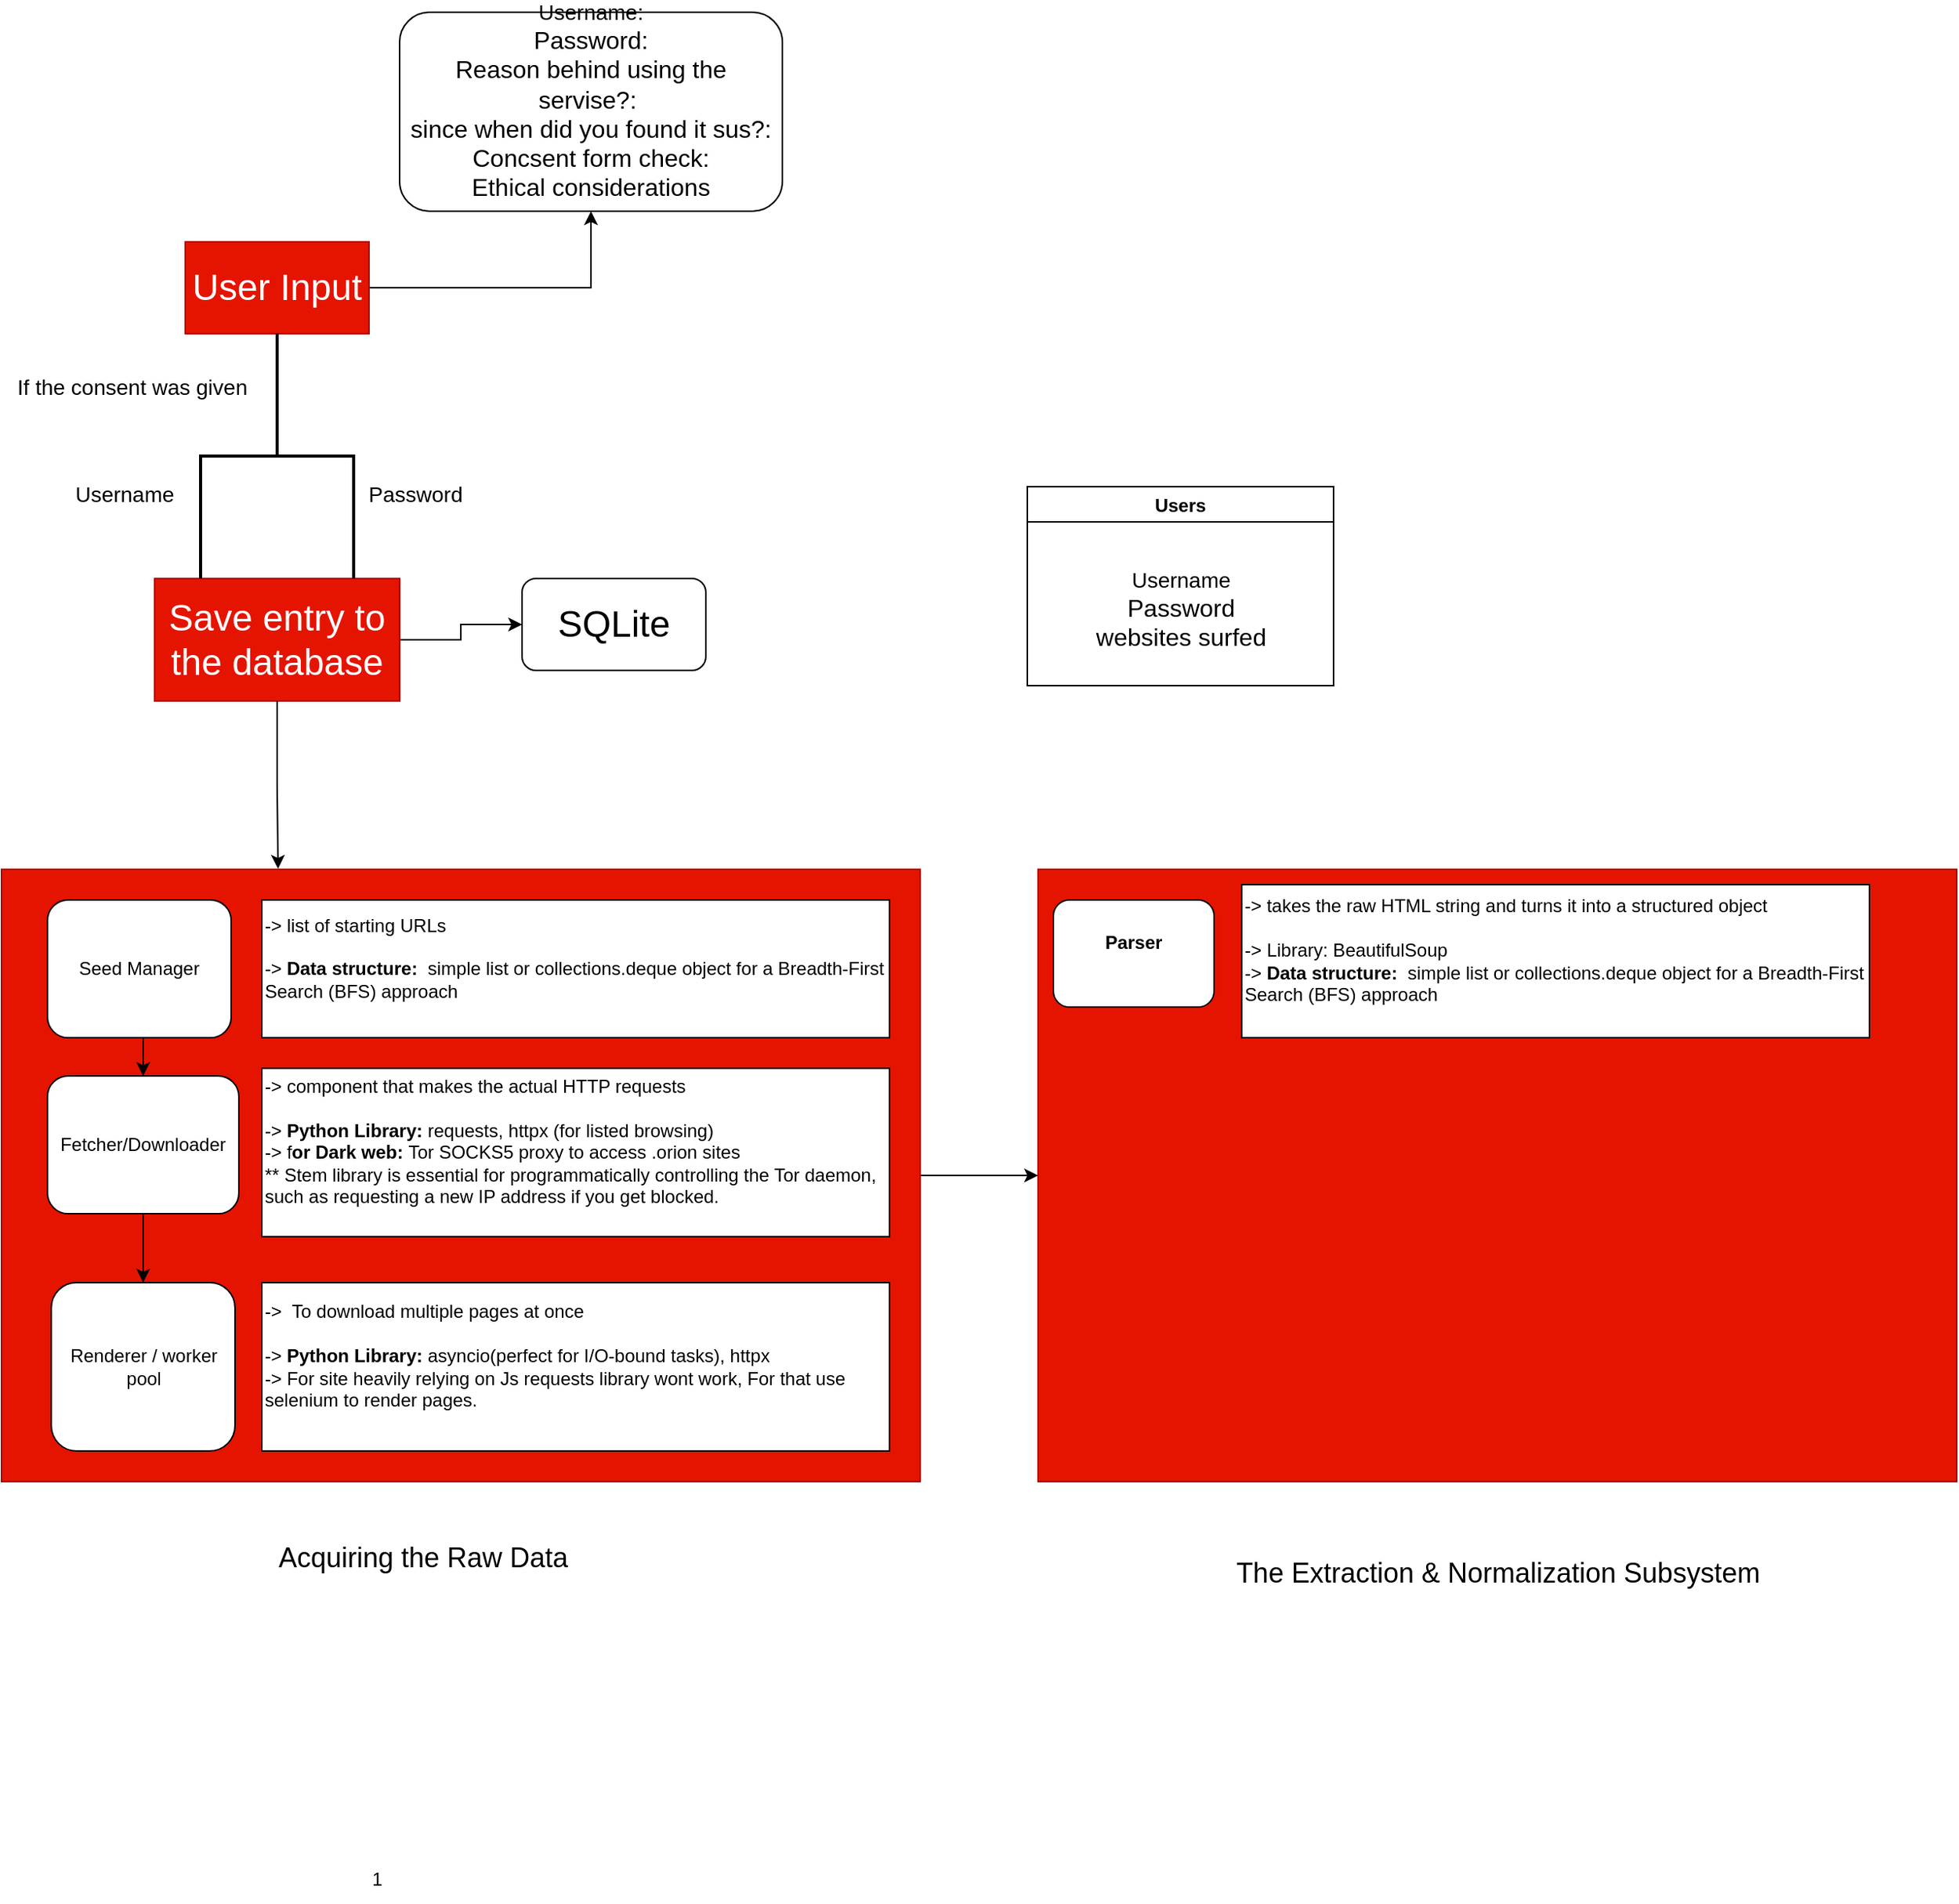 <mxfile version="28.2.5">
  <diagram name="Page-1" id="dfBdxsZxoFyjgKo16Wi0">
    <mxGraphModel dx="927" dy="1722" grid="1" gridSize="10" guides="1" tooltips="1" connect="1" arrows="1" fold="1" page="1" pageScale="1" pageWidth="827" pageHeight="1169" math="0" shadow="0">
      <root>
        <mxCell id="0" />
        <mxCell id="1" parent="0" />
        <mxCell id="cCdxv8Dc9Y3CUJkiHGjH-7" style="edgeStyle=orthogonalEdgeStyle;rounded=0;orthogonalLoop=1;jettySize=auto;html=1;entryX=0.5;entryY=1;entryDx=0;entryDy=0;" parent="1" source="cCdxv8Dc9Y3CUJkiHGjH-1" target="cCdxv8Dc9Y3CUJkiHGjH-6" edge="1">
          <mxGeometry relative="1" as="geometry" />
        </mxCell>
        <mxCell id="cCdxv8Dc9Y3CUJkiHGjH-1" value="&lt;font style=&quot;font-size: 24px;&quot;&gt;User Input&lt;/font&gt;" style="rounded=0;whiteSpace=wrap;html=1;fillColor=#e51400;fontColor=#ffffff;strokeColor=#B20000;" parent="1" vertex="1">
          <mxGeometry x="270" y="40" width="120" height="60" as="geometry" />
        </mxCell>
        <mxCell id="-1EunzjlYAiXuODHpeC--4" style="edgeStyle=orthogonalEdgeStyle;rounded=0;orthogonalLoop=1;jettySize=auto;html=1;exitX=1;exitY=0.5;exitDx=0;exitDy=0;entryX=0;entryY=0.5;entryDx=0;entryDy=0;" parent="1" source="cCdxv8Dc9Y3CUJkiHGjH-2" target="-1EunzjlYAiXuODHpeC--3" edge="1">
          <mxGeometry relative="1" as="geometry" />
        </mxCell>
        <mxCell id="cCdxv8Dc9Y3CUJkiHGjH-2" value="&lt;font style=&quot;font-size: 24px;&quot;&gt;Save entry to the database&lt;/font&gt;" style="rounded=0;whiteSpace=wrap;html=1;fillColor=#e51400;fontColor=#ffffff;strokeColor=#B20000;" parent="1" vertex="1">
          <mxGeometry x="250" y="260" width="160" height="80" as="geometry" />
        </mxCell>
        <mxCell id="cCdxv8Dc9Y3CUJkiHGjH-3" value="" style="strokeWidth=2;html=1;shape=mxgraph.flowchart.annotation_2;align=left;labelPosition=right;pointerEvents=1;direction=south;" parent="1" vertex="1">
          <mxGeometry x="280" y="100" width="100" height="160" as="geometry" />
        </mxCell>
        <mxCell id="cCdxv8Dc9Y3CUJkiHGjH-4" value="&lt;font style=&quot;font-size: 14px;&quot;&gt;Username&lt;/font&gt;" style="text;html=1;align=center;verticalAlign=middle;resizable=0;points=[];autosize=1;strokeColor=none;fillColor=none;" parent="1" vertex="1">
          <mxGeometry x="185" y="190" width="90" height="30" as="geometry" />
        </mxCell>
        <mxCell id="cCdxv8Dc9Y3CUJkiHGjH-5" value="&lt;font style=&quot;font-size: 14px;&quot;&gt;Password&lt;/font&gt;" style="text;html=1;align=center;verticalAlign=middle;resizable=0;points=[];autosize=1;strokeColor=none;fillColor=none;" parent="1" vertex="1">
          <mxGeometry x="380" y="190" width="80" height="30" as="geometry" />
        </mxCell>
        <mxCell id="cCdxv8Dc9Y3CUJkiHGjH-6" value="&lt;font style=&quot;font-size: 14px;&quot;&gt;Username:&lt;/font&gt;&lt;div&gt;&lt;font size=&quot;3&quot;&gt;Password:&lt;/font&gt;&lt;/div&gt;&lt;div&gt;&lt;font size=&quot;3&quot;&gt;Reason behind using the servise?:&lt;span style=&quot;background-color: transparent; color: light-dark(rgb(0, 0, 0), rgb(255, 255, 255));&quot;&gt;&amp;nbsp;&lt;/span&gt;&lt;/font&gt;&lt;/div&gt;&lt;div&gt;&lt;font size=&quot;3&quot;&gt;since when did you found it sus?:&lt;br&gt;Concsent form check:&lt;/font&gt;&lt;/div&gt;&lt;div&gt;&lt;font size=&quot;3&quot;&gt;Ethical considerations&lt;/font&gt;&lt;/div&gt;&lt;div&gt;&lt;br&gt;&lt;/div&gt;" style="rounded=1;whiteSpace=wrap;html=1;" parent="1" vertex="1">
          <mxGeometry x="410" y="-110" width="250" height="130" as="geometry" />
        </mxCell>
        <mxCell id="-1EunzjlYAiXuODHpeC--1" value="&lt;font style=&quot;font-size: 14px;&quot;&gt;If the consent was given&lt;/font&gt;" style="text;html=1;align=center;verticalAlign=middle;resizable=0;points=[];autosize=1;strokeColor=none;fillColor=none;" parent="1" vertex="1">
          <mxGeometry x="150" y="120" width="170" height="30" as="geometry" />
        </mxCell>
        <mxCell id="-1EunzjlYAiXuODHpeC--3" value="&lt;font style=&quot;font-size: 24px;&quot;&gt;SQLite&lt;/font&gt;" style="rounded=1;whiteSpace=wrap;html=1;" parent="1" vertex="1">
          <mxGeometry x="490" y="260" width="120" height="60" as="geometry" />
        </mxCell>
        <mxCell id="-1EunzjlYAiXuODHpeC--5" value="Users" style="swimlane;startSize=23;" parent="1" vertex="1">
          <mxGeometry x="820" y="200" width="200" height="130" as="geometry" />
        </mxCell>
        <mxCell id="-1EunzjlYAiXuODHpeC--6" value="&lt;font style=&quot;font-size: 14px;&quot;&gt;Username&lt;/font&gt;&lt;div&gt;&lt;font size=&quot;3&quot;&gt;Password&lt;/font&gt;&lt;/div&gt;&lt;div&gt;&lt;font size=&quot;3&quot;&gt;websites surfed&lt;/font&gt;&lt;/div&gt;" style="text;html=1;align=center;verticalAlign=middle;resizable=0;points=[];autosize=1;strokeColor=none;fillColor=none;" parent="-1EunzjlYAiXuODHpeC--5" vertex="1">
          <mxGeometry x="35" y="45" width="130" height="70" as="geometry" />
        </mxCell>
        <mxCell id="hVuF3EK29kmnw9NAhK6H-23" value="" style="edgeStyle=orthogonalEdgeStyle;rounded=0;orthogonalLoop=1;jettySize=auto;html=1;" edge="1" parent="1" source="hVuF3EK29kmnw9NAhK6H-1" target="hVuF3EK29kmnw9NAhK6H-22">
          <mxGeometry relative="1" as="geometry" />
        </mxCell>
        <mxCell id="hVuF3EK29kmnw9NAhK6H-1" value="" style="rounded=0;whiteSpace=wrap;html=1;fillColor=#e51400;fontColor=#ffffff;strokeColor=#B20000;" vertex="1" parent="1">
          <mxGeometry x="150" y="450" width="600" height="400" as="geometry" />
        </mxCell>
        <mxCell id="hVuF3EK29kmnw9NAhK6H-2" value="1" style="text;html=1;align=center;verticalAlign=middle;resizable=0;points=[];autosize=1;strokeColor=none;fillColor=none;" vertex="1" parent="1">
          <mxGeometry x="380" y="1095" width="30" height="30" as="geometry" />
        </mxCell>
        <mxCell id="hVuF3EK29kmnw9NAhK6H-18" style="edgeStyle=orthogonalEdgeStyle;rounded=0;orthogonalLoop=1;jettySize=auto;html=1;exitX=0.5;exitY=1;exitDx=0;exitDy=0;entryX=0.5;entryY=0;entryDx=0;entryDy=0;" edge="1" parent="1" source="hVuF3EK29kmnw9NAhK6H-3" target="hVuF3EK29kmnw9NAhK6H-4">
          <mxGeometry relative="1" as="geometry" />
        </mxCell>
        <mxCell id="hVuF3EK29kmnw9NAhK6H-3" value="Seed Manager" style="rounded=1;whiteSpace=wrap;html=1;" vertex="1" parent="1">
          <mxGeometry x="180" y="470" width="120" height="90" as="geometry" />
        </mxCell>
        <mxCell id="hVuF3EK29kmnw9NAhK6H-20" style="edgeStyle=orthogonalEdgeStyle;rounded=0;orthogonalLoop=1;jettySize=auto;html=1;exitX=0.5;exitY=1;exitDx=0;exitDy=0;entryX=0.5;entryY=0;entryDx=0;entryDy=0;" edge="1" parent="1" source="hVuF3EK29kmnw9NAhK6H-4" target="hVuF3EK29kmnw9NAhK6H-5">
          <mxGeometry relative="1" as="geometry" />
        </mxCell>
        <mxCell id="hVuF3EK29kmnw9NAhK6H-4" value="Fetcher/Downloader" style="rounded=1;whiteSpace=wrap;html=1;" vertex="1" parent="1">
          <mxGeometry x="180" y="585" width="125" height="90" as="geometry" />
        </mxCell>
        <mxCell id="hVuF3EK29kmnw9NAhK6H-5" value="&lt;span style=&quot;text-align: start; text-wrap-mode: nowrap; background-color: transparent; font-size: 0px;&quot;&gt;&lt;font face=&quot;monospace&quot;&gt;Wv&lt;/font&gt;&lt;/span&gt;&lt;span style=&quot;color: light-dark(rgb(0, 0, 0), rgb(255, 255, 255)); background-color: transparent;&quot;&gt;Renderer / worker pool&lt;/span&gt;" style="rounded=1;whiteSpace=wrap;html=1;" vertex="1" parent="1">
          <mxGeometry x="182.5" y="720" width="120" height="110" as="geometry" />
        </mxCell>
        <mxCell id="hVuF3EK29kmnw9NAhK6H-15" value="&lt;span style=&quot;font-size: 12px;&quot;&gt;-&amp;gt; list of starting URLs&lt;/span&gt;&lt;div&gt;&lt;br&gt;&lt;div&gt;-&amp;gt; &lt;b&gt;Data structure:&lt;/b&gt;&amp;nbsp;&amp;nbsp;simple list or collections.deque object for a Breadth-First Search (BFS) approach&lt;/div&gt;&lt;/div&gt;&lt;div&gt;&lt;br&gt;&lt;/div&gt;" style="rounded=0;whiteSpace=wrap;html=1;align=left;" vertex="1" parent="1">
          <mxGeometry x="320" y="470" width="410" height="90" as="geometry" />
        </mxCell>
        <mxCell id="hVuF3EK29kmnw9NAhK6H-16" value="&lt;span style=&quot;font-size: 12px;&quot;&gt;-&amp;gt;&amp;nbsp;component that makes the actual HTTP requests&lt;/span&gt;&lt;div&gt;&lt;br&gt;&lt;div&gt;-&amp;gt; &lt;b&gt;Python Library:&amp;nbsp;&lt;/b&gt;&lt;span style=&quot;background-color: transparent; color: light-dark(rgb(0, 0, 0), rgb(255, 255, 255));&quot;&gt;requests, httpx (for listed browsing)&lt;/span&gt;&lt;/div&gt;&lt;/div&gt;&lt;div&gt;&lt;span style=&quot;background-color: transparent; color: light-dark(rgb(0, 0, 0), rgb(255, 255, 255));&quot;&gt;-&amp;gt; f&lt;b&gt;or Dark web&lt;/b&gt;&lt;/span&gt;&lt;b style=&quot;background-color: transparent; color: light-dark(rgb(0, 0, 0), rgb(255, 255, 255));&quot;&gt;:&amp;nbsp;&lt;/b&gt;&lt;span style=&quot;background-color: transparent; font-size: 12px;&quot;&gt;Tor SOCKS5 proxy to access .orion sites&lt;/span&gt;&lt;/div&gt;&lt;div&gt;&lt;span style=&quot;background-color: transparent; font-size: 12px;&quot;&gt;**&amp;nbsp;&lt;/span&gt;&lt;span style=&quot;background-color: transparent; font-size: 12px;&quot;&gt;Stem library is essential for programmatically controlling the Tor daemon, such as requesting a new IP address if you get blocked.&lt;/span&gt;&lt;/div&gt;&lt;div&gt;&lt;br&gt;&lt;/div&gt;" style="rounded=0;whiteSpace=wrap;html=1;align=left;" vertex="1" parent="1">
          <mxGeometry x="320" y="580" width="410" height="110" as="geometry" />
        </mxCell>
        <mxCell id="hVuF3EK29kmnw9NAhK6H-17" style="edgeStyle=orthogonalEdgeStyle;rounded=0;orthogonalLoop=1;jettySize=auto;html=1;exitX=0.5;exitY=1;exitDx=0;exitDy=0;entryX=0.301;entryY=-0.001;entryDx=0;entryDy=0;entryPerimeter=0;" edge="1" parent="1" source="cCdxv8Dc9Y3CUJkiHGjH-2" target="hVuF3EK29kmnw9NAhK6H-1">
          <mxGeometry relative="1" as="geometry" />
        </mxCell>
        <mxCell id="hVuF3EK29kmnw9NAhK6H-19" value="&lt;span style=&quot;font-size: 12px;&quot;&gt;-&amp;gt;&amp;nbsp;&amp;nbsp;To download multiple pages at once&lt;/span&gt;&lt;div&gt;&lt;br&gt;&lt;div&gt;&lt;div&gt;-&amp;gt; &lt;b&gt;Python Library:&amp;nbsp;&lt;/b&gt;&lt;span style=&quot;background-color: transparent; font-size: 12px;&quot;&gt;asyncio(&lt;/span&gt;&lt;span style=&quot;background-color: transparent; color: light-dark(rgb(0, 0, 0), rgb(255, 255, 255));&quot;&gt;perfect for I/O-bound tasks&lt;/span&gt;&lt;span style=&quot;background-color: transparent; color: light-dark(rgb(0, 0, 0), rgb(255, 255, 255));&quot;&gt;),&amp;nbsp;&lt;/span&gt;&lt;span style=&quot;background-color: transparent; color: light-dark(rgb(0, 0, 0), rgb(255, 255, 255));&quot;&gt;httpx&lt;/span&gt;&lt;/div&gt;&lt;/div&gt;&lt;div&gt;&lt;span style=&quot;background-color: transparent; color: light-dark(rgb(0, 0, 0), rgb(255, 255, 255));&quot;&gt;-&amp;gt; For site heavily relying on Js requests library wont work, For that use selenium to render pages.&lt;/span&gt;&lt;/div&gt;&lt;div&gt;&lt;br&gt;&lt;/div&gt;&lt;/div&gt;" style="rounded=0;whiteSpace=wrap;html=1;align=left;" vertex="1" parent="1">
          <mxGeometry x="320" y="720" width="410" height="110" as="geometry" />
        </mxCell>
        <mxCell id="hVuF3EK29kmnw9NAhK6H-21" value="&lt;font style=&quot;font-size: 18px;&quot;&gt;Acquiring the Raw Data&lt;/font&gt;" style="text;html=1;align=center;verticalAlign=middle;resizable=0;points=[];autosize=1;strokeColor=none;fillColor=none;" vertex="1" parent="1">
          <mxGeometry x="320" y="880" width="210" height="40" as="geometry" />
        </mxCell>
        <mxCell id="hVuF3EK29kmnw9NAhK6H-22" value="" style="rounded=0;whiteSpace=wrap;html=1;fillColor=#e51400;fontColor=#ffffff;strokeColor=#B20000;" vertex="1" parent="1">
          <mxGeometry x="827" y="450" width="600" height="400" as="geometry" />
        </mxCell>
        <mxCell id="hVuF3EK29kmnw9NAhK6H-27" value="&lt;font style=&quot;font-size: 18px;&quot;&gt;The Extraction &amp;amp; Normalization Subsystem&lt;/font&gt;" style="text;html=1;align=center;verticalAlign=middle;resizable=0;points=[];autosize=1;strokeColor=none;fillColor=none;" vertex="1" parent="1">
          <mxGeometry x="942" y="890" width="370" height="40" as="geometry" />
        </mxCell>
        <mxCell id="hVuF3EK29kmnw9NAhK6H-29" value="&#xa;&lt;b&gt;Parser&lt;/b&gt; &#xa;&#xa;" style="rounded=1;whiteSpace=wrap;html=1;" vertex="1" parent="1">
          <mxGeometry x="837" y="470" width="105" height="70" as="geometry" />
        </mxCell>
        <mxCell id="hVuF3EK29kmnw9NAhK6H-30" value="&lt;div&gt;-&amp;gt;&amp;nbsp;takes the raw HTML string and turns it into a structured object&lt;/div&gt;&lt;div&gt;&lt;br&gt;&lt;/div&gt;&lt;div&gt;-&amp;gt; Library:&amp;nbsp;BeautifulSoup&amp;nbsp;&lt;/div&gt;&lt;div&gt;&lt;div&gt;-&amp;gt; &lt;b&gt;Data structure:&lt;/b&gt;&amp;nbsp;&amp;nbsp;simple list or collections.deque object for a Breadth-First Search (BFS) approach&lt;/div&gt;&lt;/div&gt;&lt;div&gt;&lt;br&gt;&lt;/div&gt;" style="rounded=0;whiteSpace=wrap;html=1;align=left;" vertex="1" parent="1">
          <mxGeometry x="960" y="460" width="410" height="100" as="geometry" />
        </mxCell>
      </root>
    </mxGraphModel>
  </diagram>
</mxfile>
